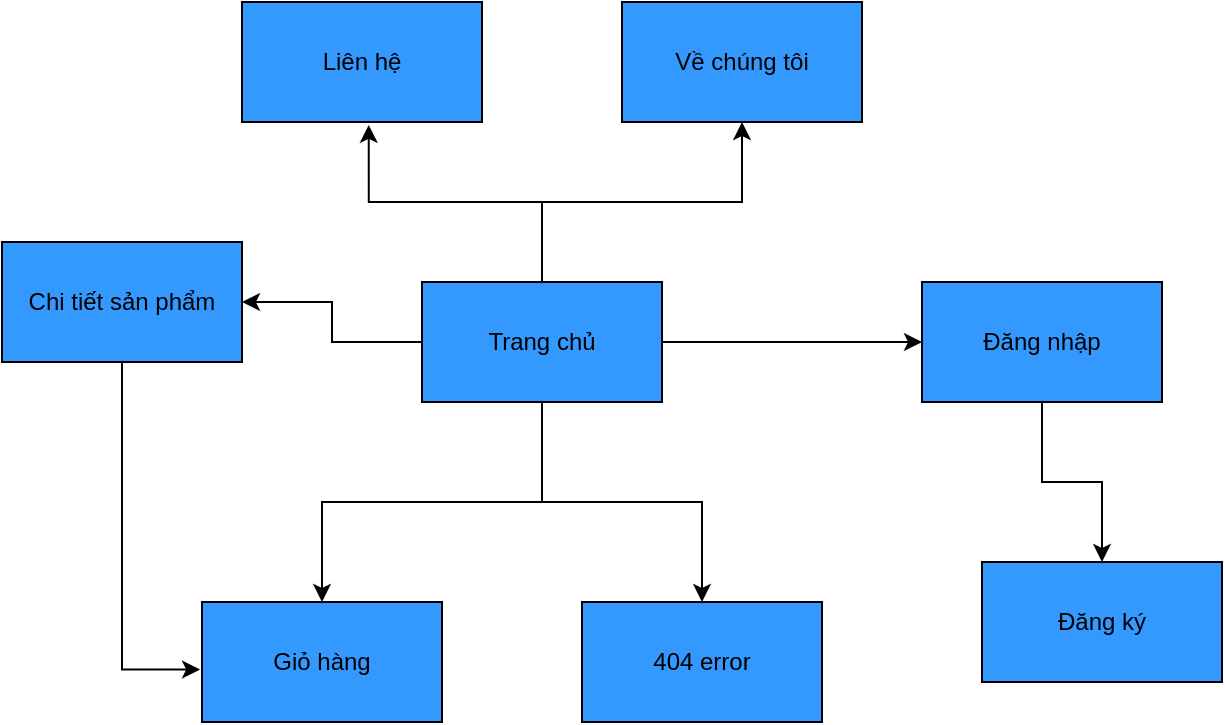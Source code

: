 <mxfile version="28.0.4">
  <diagram name="Page-1" id="RvjD1vPrPkiuDMNnHZ7p">
    <mxGraphModel dx="897" dy="427" grid="1" gridSize="10" guides="1" tooltips="1" connect="1" arrows="1" fold="1" page="1" pageScale="1" pageWidth="3300" pageHeight="4681" math="0" shadow="0">
      <root>
        <mxCell id="0" />
        <mxCell id="1" parent="0" />
        <mxCell id="C8dAT6l6J8RbHiTnzHgZ-9" style="edgeStyle=orthogonalEdgeStyle;rounded=0;orthogonalLoop=1;jettySize=auto;html=1;" edge="1" parent="1" source="C8dAT6l6J8RbHiTnzHgZ-1" target="C8dAT6l6J8RbHiTnzHgZ-4">
          <mxGeometry relative="1" as="geometry" />
        </mxCell>
        <mxCell id="C8dAT6l6J8RbHiTnzHgZ-11" style="edgeStyle=orthogonalEdgeStyle;rounded=0;orthogonalLoop=1;jettySize=auto;html=1;entryX=0.5;entryY=0;entryDx=0;entryDy=0;" edge="1" parent="1" source="C8dAT6l6J8RbHiTnzHgZ-1" target="C8dAT6l6J8RbHiTnzHgZ-8">
          <mxGeometry relative="1" as="geometry" />
        </mxCell>
        <mxCell id="C8dAT6l6J8RbHiTnzHgZ-12" style="edgeStyle=orthogonalEdgeStyle;rounded=0;orthogonalLoop=1;jettySize=auto;html=1;" edge="1" parent="1" source="C8dAT6l6J8RbHiTnzHgZ-1" target="C8dAT6l6J8RbHiTnzHgZ-6">
          <mxGeometry relative="1" as="geometry" />
        </mxCell>
        <mxCell id="C8dAT6l6J8RbHiTnzHgZ-13" style="edgeStyle=orthogonalEdgeStyle;rounded=0;orthogonalLoop=1;jettySize=auto;html=1;entryX=0.5;entryY=0;entryDx=0;entryDy=0;" edge="1" parent="1" source="C8dAT6l6J8RbHiTnzHgZ-1" target="C8dAT6l6J8RbHiTnzHgZ-7">
          <mxGeometry relative="1" as="geometry" />
        </mxCell>
        <mxCell id="C8dAT6l6J8RbHiTnzHgZ-16" style="edgeStyle=orthogonalEdgeStyle;rounded=0;orthogonalLoop=1;jettySize=auto;html=1;" edge="1" parent="1" source="C8dAT6l6J8RbHiTnzHgZ-1" target="C8dAT6l6J8RbHiTnzHgZ-3">
          <mxGeometry relative="1" as="geometry" />
        </mxCell>
        <mxCell id="C8dAT6l6J8RbHiTnzHgZ-1" value="Trang chủ" style="rounded=0;whiteSpace=wrap;html=1;fillColor=#3399FF;" vertex="1" parent="1">
          <mxGeometry x="870" y="420" width="120" height="60" as="geometry" />
        </mxCell>
        <mxCell id="C8dAT6l6J8RbHiTnzHgZ-2" value="Liên hệ" style="rounded=0;whiteSpace=wrap;html=1;fillColor=#3399FF;" vertex="1" parent="1">
          <mxGeometry x="780" y="280" width="120" height="60" as="geometry" />
        </mxCell>
        <mxCell id="C8dAT6l6J8RbHiTnzHgZ-3" value="Về chúng tôi" style="rounded=0;whiteSpace=wrap;html=1;fillColor=#3399FF;" vertex="1" parent="1">
          <mxGeometry x="970" y="280" width="120" height="60" as="geometry" />
        </mxCell>
        <mxCell id="C8dAT6l6J8RbHiTnzHgZ-10" style="edgeStyle=orthogonalEdgeStyle;rounded=0;orthogonalLoop=1;jettySize=auto;html=1;" edge="1" parent="1" source="C8dAT6l6J8RbHiTnzHgZ-4" target="C8dAT6l6J8RbHiTnzHgZ-5">
          <mxGeometry relative="1" as="geometry" />
        </mxCell>
        <mxCell id="C8dAT6l6J8RbHiTnzHgZ-4" value="Đăng nhập" style="rounded=0;whiteSpace=wrap;html=1;fillColor=#3399FF;" vertex="1" parent="1">
          <mxGeometry x="1120" y="420" width="120" height="60" as="geometry" />
        </mxCell>
        <mxCell id="C8dAT6l6J8RbHiTnzHgZ-5" value="Đăng ký" style="rounded=0;whiteSpace=wrap;html=1;fillColor=#3399FF;" vertex="1" parent="1">
          <mxGeometry x="1150" y="560" width="120" height="60" as="geometry" />
        </mxCell>
        <mxCell id="C8dAT6l6J8RbHiTnzHgZ-6" value="Chi tiết sản phẩm" style="rounded=0;whiteSpace=wrap;html=1;fillColor=#3399FF;" vertex="1" parent="1">
          <mxGeometry x="660" y="400" width="120" height="60" as="geometry" />
        </mxCell>
        <mxCell id="C8dAT6l6J8RbHiTnzHgZ-7" value="Giỏ hàng" style="rounded=0;whiteSpace=wrap;html=1;fillColor=#3399FF;" vertex="1" parent="1">
          <mxGeometry x="760" y="580" width="120" height="60" as="geometry" />
        </mxCell>
        <mxCell id="C8dAT6l6J8RbHiTnzHgZ-8" value="404 error" style="rounded=0;whiteSpace=wrap;html=1;fillColor=#3399FF;" vertex="1" parent="1">
          <mxGeometry x="950" y="580" width="120" height="60" as="geometry" />
        </mxCell>
        <mxCell id="C8dAT6l6J8RbHiTnzHgZ-15" style="edgeStyle=orthogonalEdgeStyle;rounded=0;orthogonalLoop=1;jettySize=auto;html=1;entryX=0.528;entryY=1.024;entryDx=0;entryDy=0;entryPerimeter=0;" edge="1" parent="1" source="C8dAT6l6J8RbHiTnzHgZ-1" target="C8dAT6l6J8RbHiTnzHgZ-2">
          <mxGeometry relative="1" as="geometry" />
        </mxCell>
        <mxCell id="C8dAT6l6J8RbHiTnzHgZ-17" style="edgeStyle=orthogonalEdgeStyle;rounded=0;orthogonalLoop=1;jettySize=auto;html=1;entryX=-0.008;entryY=0.563;entryDx=0;entryDy=0;entryPerimeter=0;" edge="1" parent="1" source="C8dAT6l6J8RbHiTnzHgZ-6" target="C8dAT6l6J8RbHiTnzHgZ-7">
          <mxGeometry relative="1" as="geometry" />
        </mxCell>
      </root>
    </mxGraphModel>
  </diagram>
</mxfile>
